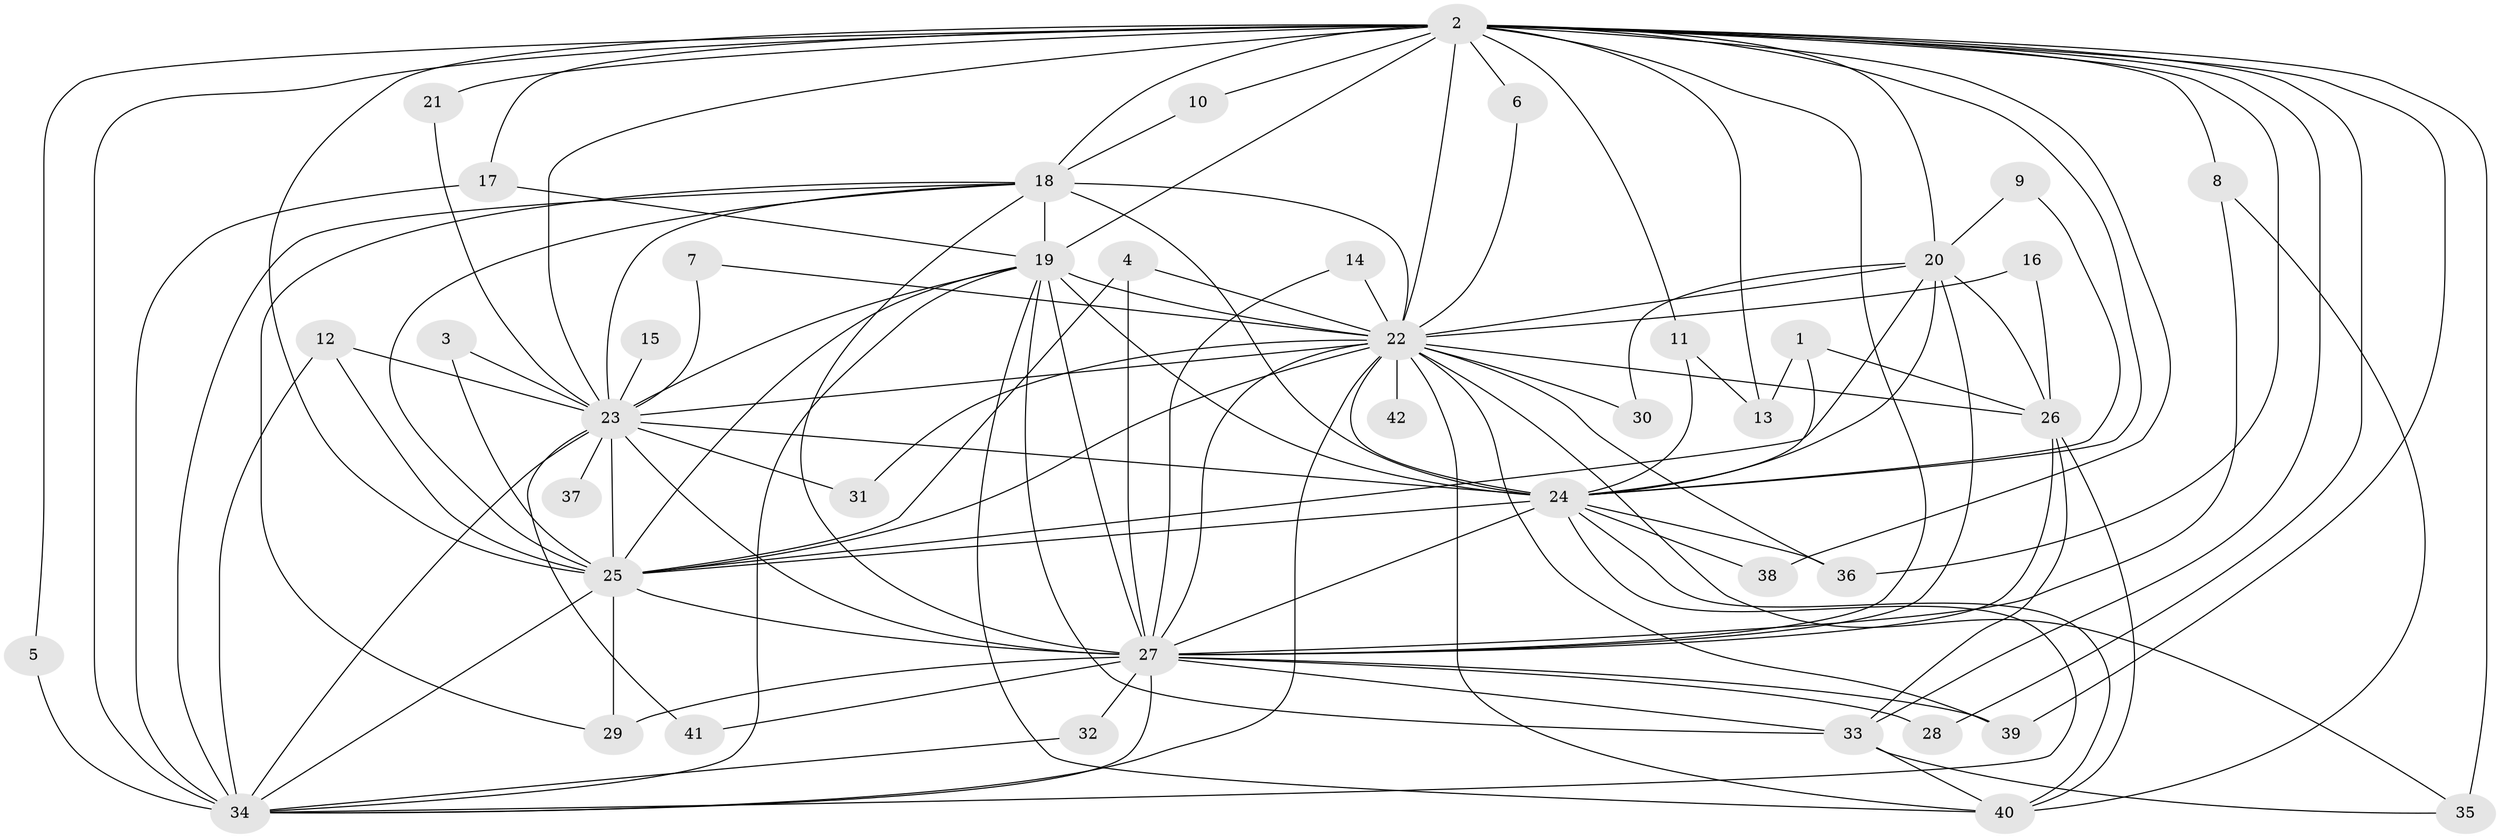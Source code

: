 // original degree distribution, {19: 0.012048192771084338, 22: 0.012048192771084338, 11: 0.012048192771084338, 27: 0.012048192771084338, 20: 0.024096385542168676, 14: 0.012048192771084338, 16: 0.024096385542168676, 24: 0.012048192771084338, 4: 0.060240963855421686, 2: 0.5301204819277109, 3: 0.2289156626506024, 6: 0.03614457831325301, 5: 0.024096385542168676}
// Generated by graph-tools (version 1.1) at 2025/25/03/09/25 03:25:47]
// undirected, 42 vertices, 117 edges
graph export_dot {
graph [start="1"]
  node [color=gray90,style=filled];
  1;
  2;
  3;
  4;
  5;
  6;
  7;
  8;
  9;
  10;
  11;
  12;
  13;
  14;
  15;
  16;
  17;
  18;
  19;
  20;
  21;
  22;
  23;
  24;
  25;
  26;
  27;
  28;
  29;
  30;
  31;
  32;
  33;
  34;
  35;
  36;
  37;
  38;
  39;
  40;
  41;
  42;
  1 -- 13 [weight=1.0];
  1 -- 24 [weight=1.0];
  1 -- 26 [weight=1.0];
  2 -- 5 [weight=1.0];
  2 -- 6 [weight=1.0];
  2 -- 8 [weight=2.0];
  2 -- 10 [weight=1.0];
  2 -- 11 [weight=1.0];
  2 -- 13 [weight=1.0];
  2 -- 17 [weight=1.0];
  2 -- 18 [weight=2.0];
  2 -- 19 [weight=3.0];
  2 -- 20 [weight=1.0];
  2 -- 21 [weight=1.0];
  2 -- 22 [weight=3.0];
  2 -- 23 [weight=2.0];
  2 -- 24 [weight=2.0];
  2 -- 25 [weight=2.0];
  2 -- 27 [weight=2.0];
  2 -- 28 [weight=1.0];
  2 -- 33 [weight=2.0];
  2 -- 34 [weight=3.0];
  2 -- 35 [weight=2.0];
  2 -- 36 [weight=1.0];
  2 -- 38 [weight=1.0];
  2 -- 39 [weight=1.0];
  3 -- 23 [weight=1.0];
  3 -- 25 [weight=1.0];
  4 -- 22 [weight=1.0];
  4 -- 25 [weight=1.0];
  4 -- 27 [weight=1.0];
  5 -- 34 [weight=1.0];
  6 -- 22 [weight=1.0];
  7 -- 22 [weight=1.0];
  7 -- 23 [weight=1.0];
  8 -- 27 [weight=1.0];
  8 -- 40 [weight=1.0];
  9 -- 20 [weight=1.0];
  9 -- 24 [weight=1.0];
  10 -- 18 [weight=1.0];
  11 -- 13 [weight=1.0];
  11 -- 24 [weight=1.0];
  12 -- 23 [weight=1.0];
  12 -- 25 [weight=1.0];
  12 -- 34 [weight=1.0];
  14 -- 22 [weight=1.0];
  14 -- 27 [weight=1.0];
  15 -- 23 [weight=1.0];
  16 -- 22 [weight=1.0];
  16 -- 26 [weight=1.0];
  17 -- 19 [weight=1.0];
  17 -- 34 [weight=1.0];
  18 -- 19 [weight=1.0];
  18 -- 22 [weight=1.0];
  18 -- 23 [weight=1.0];
  18 -- 24 [weight=3.0];
  18 -- 25 [weight=1.0];
  18 -- 27 [weight=2.0];
  18 -- 29 [weight=1.0];
  18 -- 34 [weight=2.0];
  19 -- 22 [weight=2.0];
  19 -- 23 [weight=2.0];
  19 -- 24 [weight=2.0];
  19 -- 25 [weight=1.0];
  19 -- 27 [weight=2.0];
  19 -- 33 [weight=1.0];
  19 -- 34 [weight=1.0];
  19 -- 40 [weight=1.0];
  20 -- 22 [weight=1.0];
  20 -- 24 [weight=1.0];
  20 -- 25 [weight=1.0];
  20 -- 26 [weight=1.0];
  20 -- 27 [weight=1.0];
  20 -- 30 [weight=1.0];
  21 -- 23 [weight=1.0];
  22 -- 23 [weight=2.0];
  22 -- 24 [weight=1.0];
  22 -- 25 [weight=2.0];
  22 -- 26 [weight=1.0];
  22 -- 27 [weight=1.0];
  22 -- 30 [weight=1.0];
  22 -- 31 [weight=1.0];
  22 -- 34 [weight=1.0];
  22 -- 35 [weight=1.0];
  22 -- 36 [weight=1.0];
  22 -- 39 [weight=1.0];
  22 -- 40 [weight=1.0];
  22 -- 42 [weight=1.0];
  23 -- 24 [weight=1.0];
  23 -- 25 [weight=1.0];
  23 -- 27 [weight=1.0];
  23 -- 31 [weight=1.0];
  23 -- 34 [weight=1.0];
  23 -- 37 [weight=2.0];
  23 -- 41 [weight=1.0];
  24 -- 25 [weight=1.0];
  24 -- 27 [weight=1.0];
  24 -- 34 [weight=1.0];
  24 -- 36 [weight=1.0];
  24 -- 38 [weight=1.0];
  24 -- 40 [weight=1.0];
  25 -- 27 [weight=1.0];
  25 -- 29 [weight=1.0];
  25 -- 34 [weight=2.0];
  26 -- 27 [weight=1.0];
  26 -- 33 [weight=1.0];
  26 -- 40 [weight=1.0];
  27 -- 28 [weight=1.0];
  27 -- 29 [weight=1.0];
  27 -- 32 [weight=2.0];
  27 -- 33 [weight=1.0];
  27 -- 34 [weight=1.0];
  27 -- 39 [weight=1.0];
  27 -- 41 [weight=1.0];
  32 -- 34 [weight=1.0];
  33 -- 35 [weight=1.0];
  33 -- 40 [weight=1.0];
}
